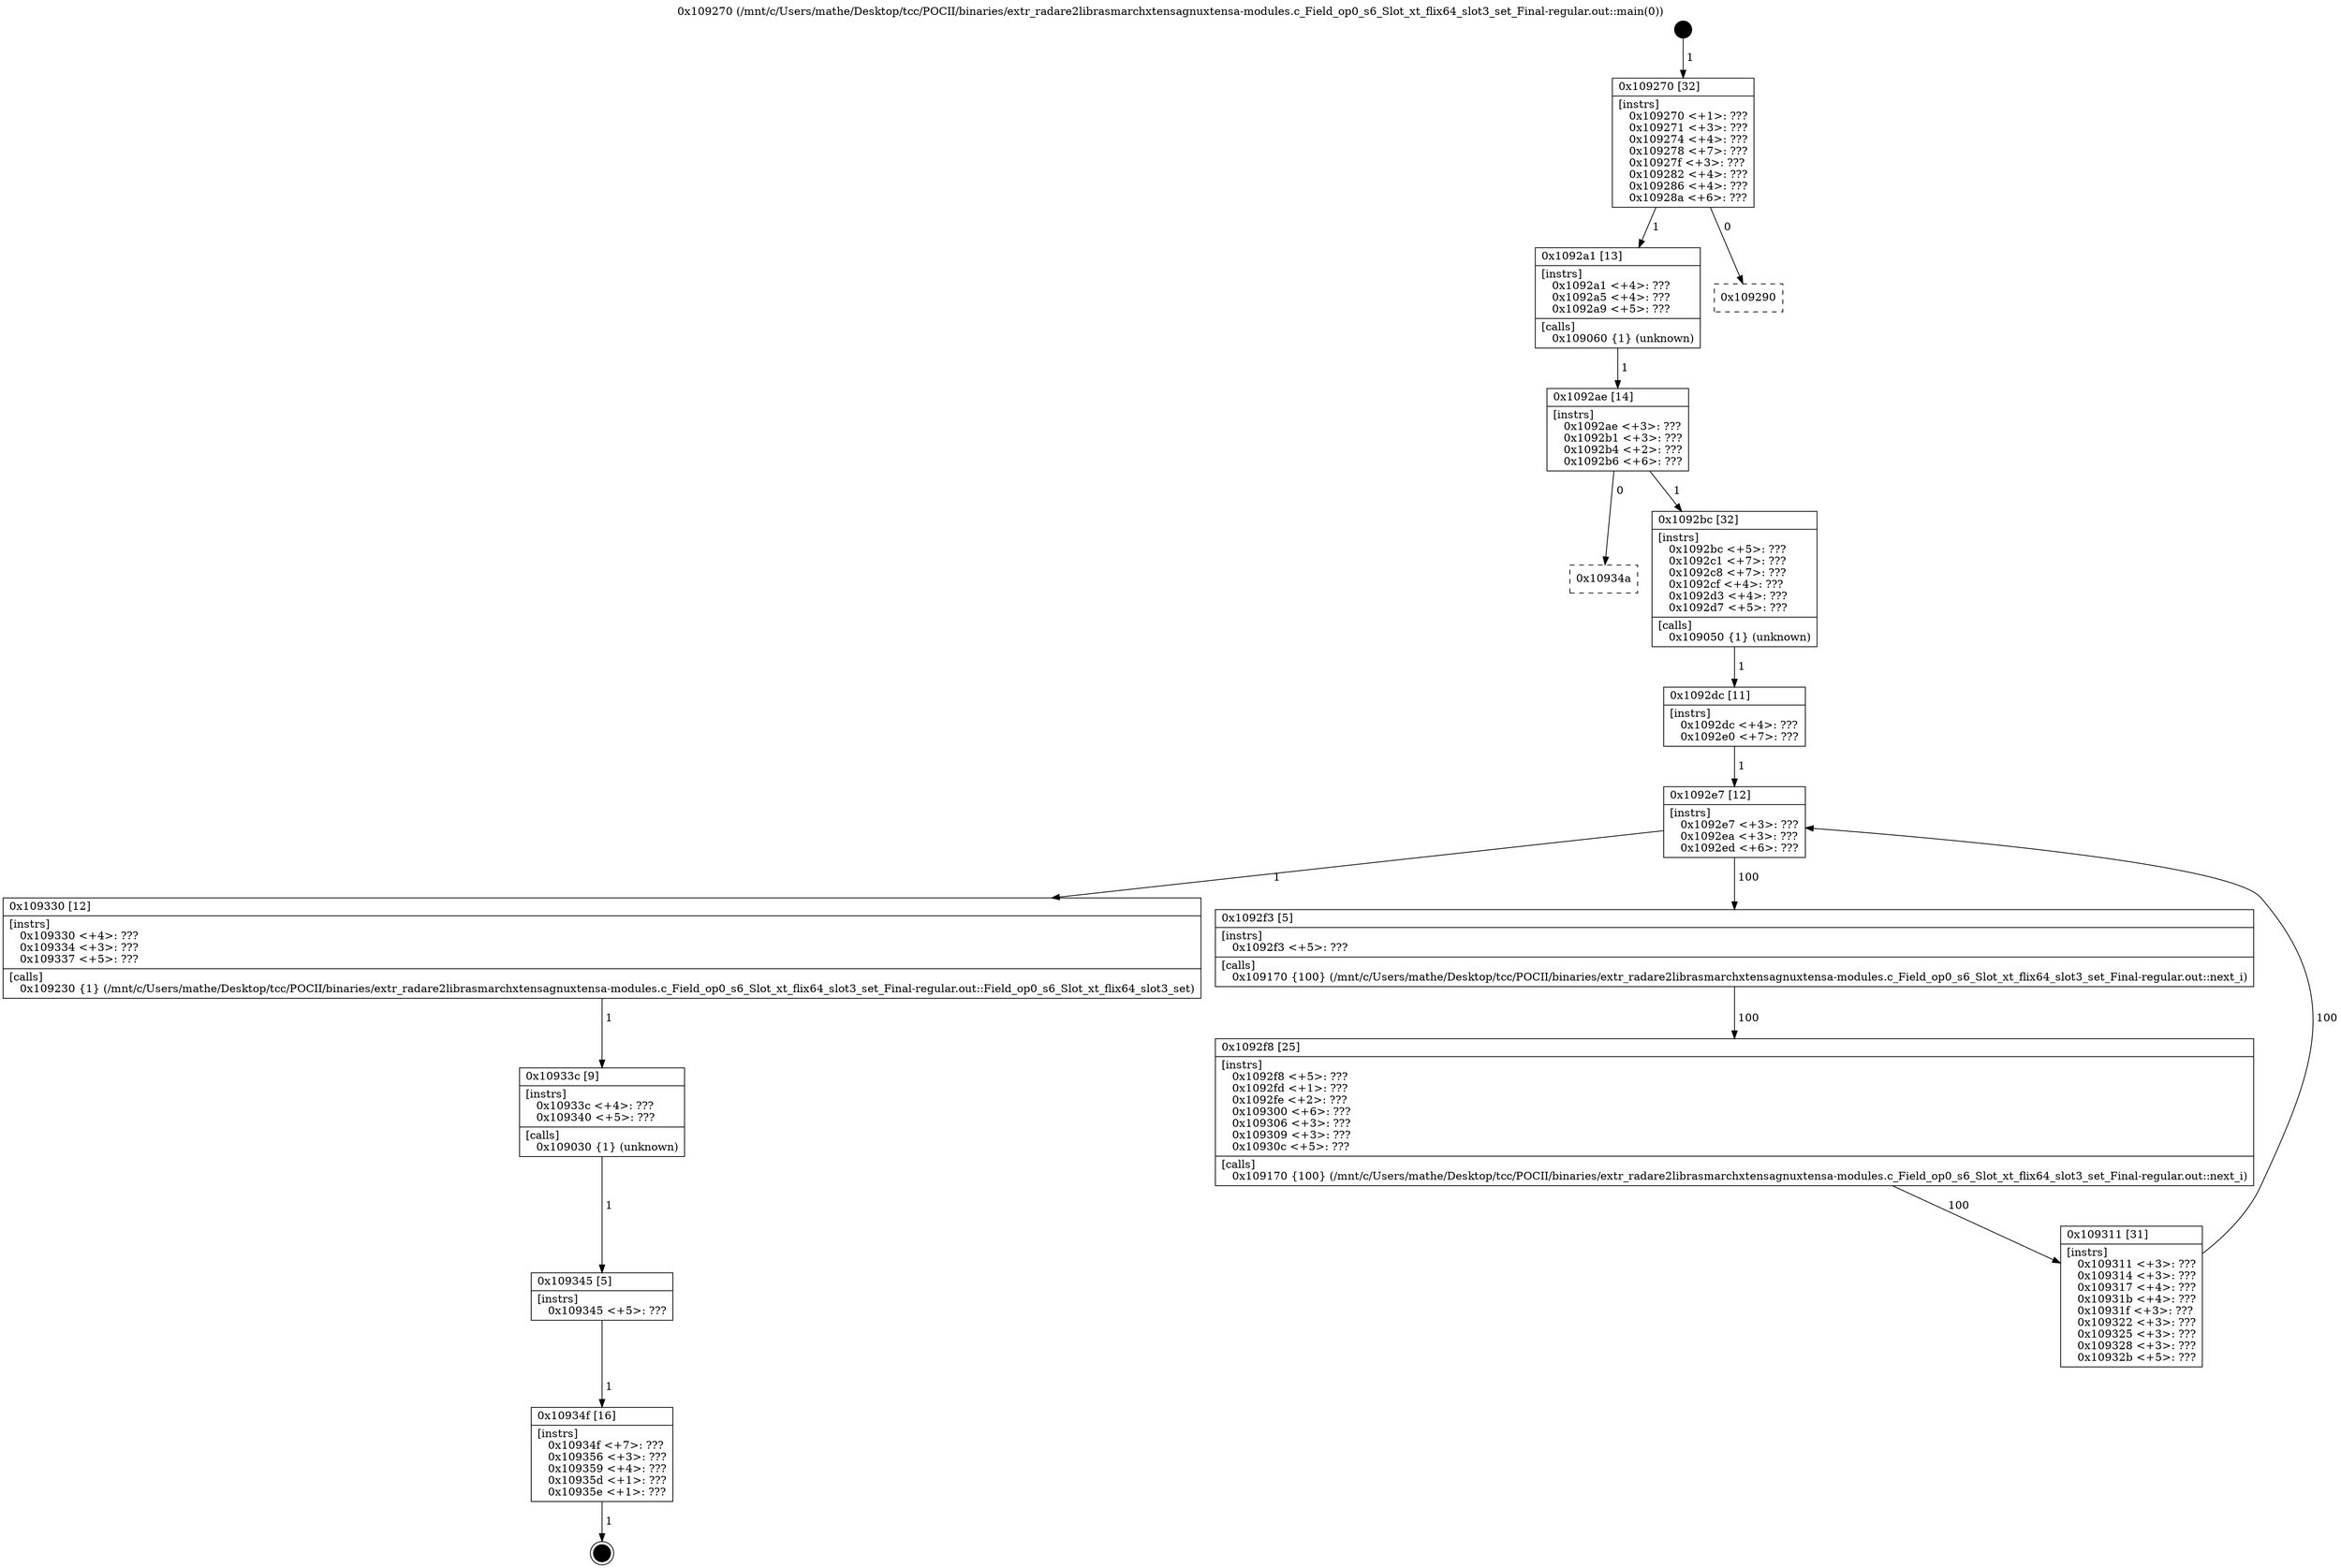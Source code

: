 digraph "0x109270" {
  label = "0x109270 (/mnt/c/Users/mathe/Desktop/tcc/POCII/binaries/extr_radare2librasmarchxtensagnuxtensa-modules.c_Field_op0_s6_Slot_xt_flix64_slot3_set_Final-regular.out::main(0))"
  labelloc = "t"
  node[shape=record]

  Entry [label="",width=0.3,height=0.3,shape=circle,fillcolor=black,style=filled]
  "0x109270" [label="{
     0x109270 [32]\l
     | [instrs]\l
     &nbsp;&nbsp;0x109270 \<+1\>: ???\l
     &nbsp;&nbsp;0x109271 \<+3\>: ???\l
     &nbsp;&nbsp;0x109274 \<+4\>: ???\l
     &nbsp;&nbsp;0x109278 \<+7\>: ???\l
     &nbsp;&nbsp;0x10927f \<+3\>: ???\l
     &nbsp;&nbsp;0x109282 \<+4\>: ???\l
     &nbsp;&nbsp;0x109286 \<+4\>: ???\l
     &nbsp;&nbsp;0x10928a \<+6\>: ???\l
  }"]
  "0x1092a1" [label="{
     0x1092a1 [13]\l
     | [instrs]\l
     &nbsp;&nbsp;0x1092a1 \<+4\>: ???\l
     &nbsp;&nbsp;0x1092a5 \<+4\>: ???\l
     &nbsp;&nbsp;0x1092a9 \<+5\>: ???\l
     | [calls]\l
     &nbsp;&nbsp;0x109060 \{1\} (unknown)\l
  }"]
  "0x109290" [label="{
     0x109290\l
  }", style=dashed]
  "0x1092ae" [label="{
     0x1092ae [14]\l
     | [instrs]\l
     &nbsp;&nbsp;0x1092ae \<+3\>: ???\l
     &nbsp;&nbsp;0x1092b1 \<+3\>: ???\l
     &nbsp;&nbsp;0x1092b4 \<+2\>: ???\l
     &nbsp;&nbsp;0x1092b6 \<+6\>: ???\l
  }"]
  "0x10934a" [label="{
     0x10934a\l
  }", style=dashed]
  "0x1092bc" [label="{
     0x1092bc [32]\l
     | [instrs]\l
     &nbsp;&nbsp;0x1092bc \<+5\>: ???\l
     &nbsp;&nbsp;0x1092c1 \<+7\>: ???\l
     &nbsp;&nbsp;0x1092c8 \<+7\>: ???\l
     &nbsp;&nbsp;0x1092cf \<+4\>: ???\l
     &nbsp;&nbsp;0x1092d3 \<+4\>: ???\l
     &nbsp;&nbsp;0x1092d7 \<+5\>: ???\l
     | [calls]\l
     &nbsp;&nbsp;0x109050 \{1\} (unknown)\l
  }"]
  Exit [label="",width=0.3,height=0.3,shape=circle,fillcolor=black,style=filled,peripheries=2]
  "0x1092e7" [label="{
     0x1092e7 [12]\l
     | [instrs]\l
     &nbsp;&nbsp;0x1092e7 \<+3\>: ???\l
     &nbsp;&nbsp;0x1092ea \<+3\>: ???\l
     &nbsp;&nbsp;0x1092ed \<+6\>: ???\l
  }"]
  "0x109330" [label="{
     0x109330 [12]\l
     | [instrs]\l
     &nbsp;&nbsp;0x109330 \<+4\>: ???\l
     &nbsp;&nbsp;0x109334 \<+3\>: ???\l
     &nbsp;&nbsp;0x109337 \<+5\>: ???\l
     | [calls]\l
     &nbsp;&nbsp;0x109230 \{1\} (/mnt/c/Users/mathe/Desktop/tcc/POCII/binaries/extr_radare2librasmarchxtensagnuxtensa-modules.c_Field_op0_s6_Slot_xt_flix64_slot3_set_Final-regular.out::Field_op0_s6_Slot_xt_flix64_slot3_set)\l
  }"]
  "0x1092f3" [label="{
     0x1092f3 [5]\l
     | [instrs]\l
     &nbsp;&nbsp;0x1092f3 \<+5\>: ???\l
     | [calls]\l
     &nbsp;&nbsp;0x109170 \{100\} (/mnt/c/Users/mathe/Desktop/tcc/POCII/binaries/extr_radare2librasmarchxtensagnuxtensa-modules.c_Field_op0_s6_Slot_xt_flix64_slot3_set_Final-regular.out::next_i)\l
  }"]
  "0x1092f8" [label="{
     0x1092f8 [25]\l
     | [instrs]\l
     &nbsp;&nbsp;0x1092f8 \<+5\>: ???\l
     &nbsp;&nbsp;0x1092fd \<+1\>: ???\l
     &nbsp;&nbsp;0x1092fe \<+2\>: ???\l
     &nbsp;&nbsp;0x109300 \<+6\>: ???\l
     &nbsp;&nbsp;0x109306 \<+3\>: ???\l
     &nbsp;&nbsp;0x109309 \<+3\>: ???\l
     &nbsp;&nbsp;0x10930c \<+5\>: ???\l
     | [calls]\l
     &nbsp;&nbsp;0x109170 \{100\} (/mnt/c/Users/mathe/Desktop/tcc/POCII/binaries/extr_radare2librasmarchxtensagnuxtensa-modules.c_Field_op0_s6_Slot_xt_flix64_slot3_set_Final-regular.out::next_i)\l
  }"]
  "0x109311" [label="{
     0x109311 [31]\l
     | [instrs]\l
     &nbsp;&nbsp;0x109311 \<+3\>: ???\l
     &nbsp;&nbsp;0x109314 \<+3\>: ???\l
     &nbsp;&nbsp;0x109317 \<+4\>: ???\l
     &nbsp;&nbsp;0x10931b \<+4\>: ???\l
     &nbsp;&nbsp;0x10931f \<+3\>: ???\l
     &nbsp;&nbsp;0x109322 \<+3\>: ???\l
     &nbsp;&nbsp;0x109325 \<+3\>: ???\l
     &nbsp;&nbsp;0x109328 \<+3\>: ???\l
     &nbsp;&nbsp;0x10932b \<+5\>: ???\l
  }"]
  "0x1092dc" [label="{
     0x1092dc [11]\l
     | [instrs]\l
     &nbsp;&nbsp;0x1092dc \<+4\>: ???\l
     &nbsp;&nbsp;0x1092e0 \<+7\>: ???\l
  }"]
  "0x10933c" [label="{
     0x10933c [9]\l
     | [instrs]\l
     &nbsp;&nbsp;0x10933c \<+4\>: ???\l
     &nbsp;&nbsp;0x109340 \<+5\>: ???\l
     | [calls]\l
     &nbsp;&nbsp;0x109030 \{1\} (unknown)\l
  }"]
  "0x109345" [label="{
     0x109345 [5]\l
     | [instrs]\l
     &nbsp;&nbsp;0x109345 \<+5\>: ???\l
  }"]
  "0x10934f" [label="{
     0x10934f [16]\l
     | [instrs]\l
     &nbsp;&nbsp;0x10934f \<+7\>: ???\l
     &nbsp;&nbsp;0x109356 \<+3\>: ???\l
     &nbsp;&nbsp;0x109359 \<+4\>: ???\l
     &nbsp;&nbsp;0x10935d \<+1\>: ???\l
     &nbsp;&nbsp;0x10935e \<+1\>: ???\l
  }"]
  Entry -> "0x109270" [label=" 1"]
  "0x109270" -> "0x1092a1" [label=" 1"]
  "0x109270" -> "0x109290" [label=" 0"]
  "0x1092a1" -> "0x1092ae" [label=" 1"]
  "0x1092ae" -> "0x10934a" [label=" 0"]
  "0x1092ae" -> "0x1092bc" [label=" 1"]
  "0x10934f" -> Exit [label=" 1"]
  "0x1092bc" -> "0x1092dc" [label=" 1"]
  "0x1092e7" -> "0x109330" [label=" 1"]
  "0x1092e7" -> "0x1092f3" [label=" 100"]
  "0x1092f3" -> "0x1092f8" [label=" 100"]
  "0x1092f8" -> "0x109311" [label=" 100"]
  "0x1092dc" -> "0x1092e7" [label=" 1"]
  "0x109311" -> "0x1092e7" [label=" 100"]
  "0x109330" -> "0x10933c" [label=" 1"]
  "0x10933c" -> "0x109345" [label=" 1"]
  "0x109345" -> "0x10934f" [label=" 1"]
}
